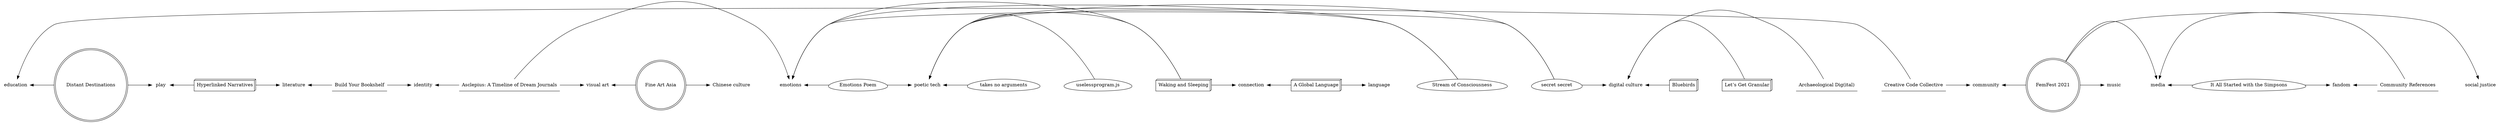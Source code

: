 digraph {
	graph [nodesep=1,
		ranksep=2
	];
	education	 [label=education,
		shape=plaintext];
	music	 [label=music,
		shape=plaintext];
	identity	 [label=identity,
		shape=plaintext];
	media	 [label=media,
		shape=plaintext];
	community	 [label=community,
		shape=plaintext];
	literature	 [label=literature,
		shape=plaintext];
	visualart	 [label="visual art",
		shape=plaintext];
	emotions	 [label=emotions,
		shape=plaintext];
	play	 [label=play,
		shape=plaintext];
	Chineseculture	 [label="Chinese culture",
		shape=plaintext];
	fandom	 [label=fandom,
		shape=plaintext];
	language	 [label=language,
		shape=plaintext];
	connection	 [label=connection,
		shape=plaintext];
	socialjustice	 [label="social justice",
		shape=plaintext];
	poetictech	 [label="poetic tech",
		shape=plaintext];
	digitalculture	 [label="digital culture",
		shape=plaintext];
	Bluebirds	 [label=Bluebirds,
		shape=box3d];
	Bluebirds -> digitalculture	 [constraint=false,
		minlen=1];
	FineArtAsia	 [label="Fine Art Asia",
		shape=doublecircle];
	FineArtAsia -> visualart	 [constraint=false];
	FineArtAsia -> Chineseculture	 [constraint=false,
		minlen=1];
	HyperlinkedNarratives	 [label="Hyperlinked Narratives",
		shape=box3d];
	HyperlinkedNarratives -> literature	 [constraint=false];
	HyperlinkedNarratives -> play	 [constraint=false];
	Let’sGetGranular	 [label="Let’s Get Granular",
		shape=box3d];
	Let’sGetGranular -> digitalculture	 [constraint=false,
		minlen=2];
	AGlobalLanguage	 [label="A Global Language",
		shape=box3d];
	AGlobalLanguage -> language	 [constraint=false,
		minlen=1];
	AGlobalLanguage -> connection	 [constraint=false];
	DistantDestinations	 [label="Distant Destinations",
		shape=doublecircle];
	DistantDestinations -> education	 [constraint=false];
	DistantDestinations -> play	 [constraint=false];
	ItAllStartedwiththeSimpsons	 [label="It All Started with the Simpsons",
		shape=egg];
	ItAllStartedwiththeSimpsons -> media	 [constraint=false];
	ItAllStartedwiththeSimpsons -> fandom	 [constraint=false];
	takesnoarguments	 [label="takes no arguments",
		shape=egg];
	takesnoarguments -> poetictech	 [constraint=false,
		minlen=1];
	EmotionsPoem	 [label="Emotions Poem",
		shape=egg];
	EmotionsPoem -> emotions	 [constraint=false];
	EmotionsPoem -> poetictech	 [constraint=false];
	"uselessprogram.js"	 [label="uselessprogram.js",
		shape=egg];
	"uselessprogram.js" -> poetictech	 [constraint=false,
		minlen=2];
	WakingandSleeping	 [label="Waking and Sleeping",
		shape=box3d];
	WakingandSleeping -> emotions	 [constraint=false];
	WakingandSleeping -> connection	 [constraint=false];
	WakingandSleeping -> poetictech	 [constraint=false];
	"ArchaeologicalDig(ital)"	 [label="Archaeological Dig(ital)",
		shape=underline];
	"ArchaeologicalDig(ital)" -> digitalculture	 [constraint=false,
		minlen=3];
	StreamofConsciousness	 [label="Stream of Consciousness",
		shape=egg];
	StreamofConsciousness -> emotions	 [constraint=false];
	StreamofConsciousness -> poetictech	 [constraint=false];
	CommunityReferences	 [label="Community References",
		shape=underline];
	CommunityReferences -> media	 [constraint=false];
	CommunityReferences -> fandom	 [constraint=false];
	BuildYourBookshelf	 [label="Build Your Bookshelf",
		shape=underline];
	BuildYourBookshelf -> identity	 [constraint=false];
	BuildYourBookshelf -> literature	 [constraint=false];
	CreativeCodeCollective	 [label="Creative Code Collective",
		shape=underline];
	CreativeCodeCollective -> education	 [constraint=false];
	CreativeCodeCollective -> community	 [constraint=false];
	secretsecret	 [label="secret secret",
		shape=egg];
	secretsecret -> emotions	 [constraint=false];
	secretsecret -> poetictech	 [constraint=false];
	secretsecret -> digitalculture	 [constraint=false];
	FemFest2021	 [label="FemFest 2021",
		shape=doublecircle];
	FemFest2021 -> music	 [constraint=false,
		minlen=1];
	FemFest2021 -> media	 [constraint=false];
	FemFest2021 -> community	 [constraint=false];
	FemFest2021 -> socialjustice	 [constraint=false,
		minlen=2];
	Asclepius	 [label="Asclepius: A Timeline of Dream Journals",
		shape=underline];
	Asclepius -> identity	 [constraint=false];
	Asclepius -> visualart	 [constraint=false];
	Asclepius -> emotions	 [constraint=false];
}
